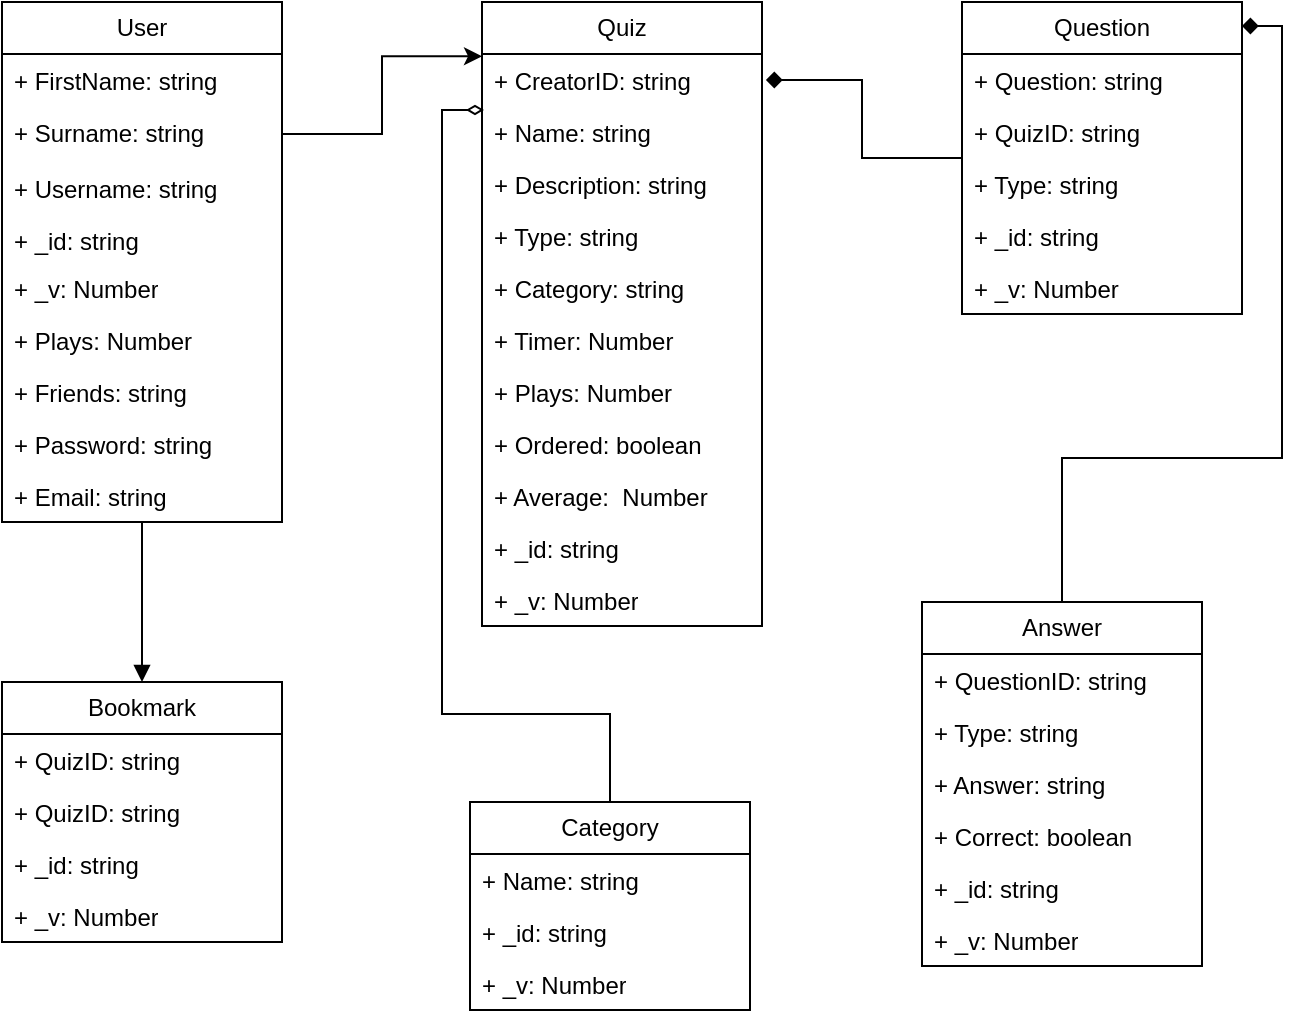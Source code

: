 <mxfile version="21.1.9" type="github">
  <diagram id="C5RBs43oDa-KdzZeNtuy" name="Page-1">
    <mxGraphModel dx="1912" dy="1008" grid="1" gridSize="10" guides="1" tooltips="1" connect="1" arrows="1" fold="1" page="1" pageScale="1" pageWidth="827" pageHeight="1169" math="0" shadow="0">
      <root>
        <mxCell id="WIyWlLk6GJQsqaUBKTNV-0" />
        <mxCell id="WIyWlLk6GJQsqaUBKTNV-1" parent="WIyWlLk6GJQsqaUBKTNV-0" />
        <mxCell id="UnV5D2qOBzyPlxezONcd-26" style="edgeStyle=orthogonalEdgeStyle;rounded=0;orthogonalLoop=1;jettySize=auto;html=1;entryX=0.5;entryY=0;entryDx=0;entryDy=0;endArrow=block;endFill=1;" parent="WIyWlLk6GJQsqaUBKTNV-1" source="UnV5D2qOBzyPlxezONcd-1" target="UnV5D2qOBzyPlxezONcd-21" edge="1">
          <mxGeometry relative="1" as="geometry" />
        </mxCell>
        <mxCell id="UnV5D2qOBzyPlxezONcd-1" value="User" style="swimlane;fontStyle=0;childLayout=stackLayout;horizontal=1;startSize=26;fillColor=none;horizontalStack=0;resizeParent=1;resizeParentMax=0;resizeLast=0;collapsible=1;marginBottom=0;whiteSpace=wrap;html=1;" parent="WIyWlLk6GJQsqaUBKTNV-1" vertex="1">
          <mxGeometry x="40" y="40" width="140" height="260" as="geometry" />
        </mxCell>
        <mxCell id="UnV5D2qOBzyPlxezONcd-2" value="+ FirstName: string" style="text;strokeColor=none;fillColor=none;align=left;verticalAlign=top;spacingLeft=4;spacingRight=4;overflow=hidden;rotatable=0;points=[[0,0.5],[1,0.5]];portConstraint=eastwest;whiteSpace=wrap;html=1;" parent="UnV5D2qOBzyPlxezONcd-1" vertex="1">
          <mxGeometry y="26" width="140" height="26" as="geometry" />
        </mxCell>
        <mxCell id="UnV5D2qOBzyPlxezONcd-3" value="+ Surname: string" style="text;strokeColor=none;fillColor=none;align=left;verticalAlign=top;spacingLeft=4;spacingRight=4;overflow=hidden;rotatable=0;points=[[0,0.5],[1,0.5]];portConstraint=eastwest;whiteSpace=wrap;html=1;" parent="UnV5D2qOBzyPlxezONcd-1" vertex="1">
          <mxGeometry y="52" width="140" height="28" as="geometry" />
        </mxCell>
        <mxCell id="UnV5D2qOBzyPlxezONcd-4" value="+ Username: string" style="text;strokeColor=none;fillColor=none;align=left;verticalAlign=top;spacingLeft=4;spacingRight=4;overflow=hidden;rotatable=0;points=[[0,0.5],[1,0.5]];portConstraint=eastwest;whiteSpace=wrap;html=1;" parent="UnV5D2qOBzyPlxezONcd-1" vertex="1">
          <mxGeometry y="80" width="140" height="26" as="geometry" />
        </mxCell>
        <mxCell id="B1uqR5PTXc7L2s0sdmUN-2" value="+ _id: string" style="text;strokeColor=none;fillColor=none;align=left;verticalAlign=top;spacingLeft=4;spacingRight=4;overflow=hidden;rotatable=0;points=[[0,0.5],[1,0.5]];portConstraint=eastwest;whiteSpace=wrap;html=1;" vertex="1" parent="UnV5D2qOBzyPlxezONcd-1">
          <mxGeometry y="106" width="140" height="24" as="geometry" />
        </mxCell>
        <mxCell id="B1uqR5PTXc7L2s0sdmUN-1" value="+ _v: Number" style="text;strokeColor=none;fillColor=none;align=left;verticalAlign=top;spacingLeft=4;spacingRight=4;overflow=hidden;rotatable=0;points=[[0,0.5],[1,0.5]];portConstraint=eastwest;whiteSpace=wrap;html=1;" vertex="1" parent="UnV5D2qOBzyPlxezONcd-1">
          <mxGeometry y="130" width="140" height="26" as="geometry" />
        </mxCell>
        <mxCell id="B1uqR5PTXc7L2s0sdmUN-3" value="+ Plays: Number" style="text;strokeColor=none;fillColor=none;align=left;verticalAlign=top;spacingLeft=4;spacingRight=4;overflow=hidden;rotatable=0;points=[[0,0.5],[1,0.5]];portConstraint=eastwest;whiteSpace=wrap;html=1;" vertex="1" parent="UnV5D2qOBzyPlxezONcd-1">
          <mxGeometry y="156" width="140" height="26" as="geometry" />
        </mxCell>
        <mxCell id="B1uqR5PTXc7L2s0sdmUN-4" value="+ Friends: string" style="text;strokeColor=none;fillColor=none;align=left;verticalAlign=top;spacingLeft=4;spacingRight=4;overflow=hidden;rotatable=0;points=[[0,0.5],[1,0.5]];portConstraint=eastwest;whiteSpace=wrap;html=1;" vertex="1" parent="UnV5D2qOBzyPlxezONcd-1">
          <mxGeometry y="182" width="140" height="26" as="geometry" />
        </mxCell>
        <mxCell id="B1uqR5PTXc7L2s0sdmUN-5" value="+ Password: string" style="text;strokeColor=none;fillColor=none;align=left;verticalAlign=top;spacingLeft=4;spacingRight=4;overflow=hidden;rotatable=0;points=[[0,0.5],[1,0.5]];portConstraint=eastwest;whiteSpace=wrap;html=1;" vertex="1" parent="UnV5D2qOBzyPlxezONcd-1">
          <mxGeometry y="208" width="140" height="26" as="geometry" />
        </mxCell>
        <mxCell id="B1uqR5PTXc7L2s0sdmUN-6" value="+ Email: string" style="text;strokeColor=none;fillColor=none;align=left;verticalAlign=top;spacingLeft=4;spacingRight=4;overflow=hidden;rotatable=0;points=[[0,0.5],[1,0.5]];portConstraint=eastwest;whiteSpace=wrap;html=1;" vertex="1" parent="UnV5D2qOBzyPlxezONcd-1">
          <mxGeometry y="234" width="140" height="26" as="geometry" />
        </mxCell>
        <mxCell id="UnV5D2qOBzyPlxezONcd-5" value="Quiz" style="swimlane;fontStyle=0;childLayout=stackLayout;horizontal=1;startSize=26;fillColor=none;horizontalStack=0;resizeParent=1;resizeParentMax=0;resizeLast=0;collapsible=1;marginBottom=0;whiteSpace=wrap;html=1;" parent="WIyWlLk6GJQsqaUBKTNV-1" vertex="1">
          <mxGeometry x="280" y="40" width="140" height="312" as="geometry" />
        </mxCell>
        <mxCell id="UnV5D2qOBzyPlxezONcd-6" value="+ CreatorID: string" style="text;strokeColor=none;fillColor=none;align=left;verticalAlign=top;spacingLeft=4;spacingRight=4;overflow=hidden;rotatable=0;points=[[0,0.5],[1,0.5]];portConstraint=eastwest;whiteSpace=wrap;html=1;" parent="UnV5D2qOBzyPlxezONcd-5" vertex="1">
          <mxGeometry y="26" width="140" height="26" as="geometry" />
        </mxCell>
        <mxCell id="UnV5D2qOBzyPlxezONcd-7" value="+ Name: string" style="text;strokeColor=none;fillColor=none;align=left;verticalAlign=top;spacingLeft=4;spacingRight=4;overflow=hidden;rotatable=0;points=[[0,0.5],[1,0.5]];portConstraint=eastwest;whiteSpace=wrap;html=1;" parent="UnV5D2qOBzyPlxezONcd-5" vertex="1">
          <mxGeometry y="52" width="140" height="26" as="geometry" />
        </mxCell>
        <mxCell id="UnV5D2qOBzyPlxezONcd-8" value="+ Description: string" style="text;strokeColor=none;fillColor=none;align=left;verticalAlign=top;spacingLeft=4;spacingRight=4;overflow=hidden;rotatable=0;points=[[0,0.5],[1,0.5]];portConstraint=eastwest;whiteSpace=wrap;html=1;" parent="UnV5D2qOBzyPlxezONcd-5" vertex="1">
          <mxGeometry y="78" width="140" height="26" as="geometry" />
        </mxCell>
        <mxCell id="B1uqR5PTXc7L2s0sdmUN-7" value="+ Type: string" style="text;strokeColor=none;fillColor=none;align=left;verticalAlign=top;spacingLeft=4;spacingRight=4;overflow=hidden;rotatable=0;points=[[0,0.5],[1,0.5]];portConstraint=eastwest;whiteSpace=wrap;html=1;" vertex="1" parent="UnV5D2qOBzyPlxezONcd-5">
          <mxGeometry y="104" width="140" height="26" as="geometry" />
        </mxCell>
        <mxCell id="B1uqR5PTXc7L2s0sdmUN-9" value="+ Category: string" style="text;strokeColor=none;fillColor=none;align=left;verticalAlign=top;spacingLeft=4;spacingRight=4;overflow=hidden;rotatable=0;points=[[0,0.5],[1,0.5]];portConstraint=eastwest;whiteSpace=wrap;html=1;" vertex="1" parent="UnV5D2qOBzyPlxezONcd-5">
          <mxGeometry y="130" width="140" height="26" as="geometry" />
        </mxCell>
        <mxCell id="B1uqR5PTXc7L2s0sdmUN-8" value="+ Timer: Number" style="text;strokeColor=none;fillColor=none;align=left;verticalAlign=top;spacingLeft=4;spacingRight=4;overflow=hidden;rotatable=0;points=[[0,0.5],[1,0.5]];portConstraint=eastwest;whiteSpace=wrap;html=1;" vertex="1" parent="UnV5D2qOBzyPlxezONcd-5">
          <mxGeometry y="156" width="140" height="26" as="geometry" />
        </mxCell>
        <mxCell id="B1uqR5PTXc7L2s0sdmUN-10" value="+ Plays: Number" style="text;strokeColor=none;fillColor=none;align=left;verticalAlign=top;spacingLeft=4;spacingRight=4;overflow=hidden;rotatable=0;points=[[0,0.5],[1,0.5]];portConstraint=eastwest;whiteSpace=wrap;html=1;" vertex="1" parent="UnV5D2qOBzyPlxezONcd-5">
          <mxGeometry y="182" width="140" height="26" as="geometry" />
        </mxCell>
        <mxCell id="B1uqR5PTXc7L2s0sdmUN-11" value="+ Ordered: boolean" style="text;strokeColor=none;fillColor=none;align=left;verticalAlign=top;spacingLeft=4;spacingRight=4;overflow=hidden;rotatable=0;points=[[0,0.5],[1,0.5]];portConstraint=eastwest;whiteSpace=wrap;html=1;" vertex="1" parent="UnV5D2qOBzyPlxezONcd-5">
          <mxGeometry y="208" width="140" height="26" as="geometry" />
        </mxCell>
        <mxCell id="B1uqR5PTXc7L2s0sdmUN-12" value="+ Average:&amp;nbsp; Number" style="text;strokeColor=none;fillColor=none;align=left;verticalAlign=top;spacingLeft=4;spacingRight=4;overflow=hidden;rotatable=0;points=[[0,0.5],[1,0.5]];portConstraint=eastwest;whiteSpace=wrap;html=1;" vertex="1" parent="UnV5D2qOBzyPlxezONcd-5">
          <mxGeometry y="234" width="140" height="26" as="geometry" />
        </mxCell>
        <mxCell id="B1uqR5PTXc7L2s0sdmUN-13" value="+ _id: string" style="text;strokeColor=none;fillColor=none;align=left;verticalAlign=top;spacingLeft=4;spacingRight=4;overflow=hidden;rotatable=0;points=[[0,0.5],[1,0.5]];portConstraint=eastwest;whiteSpace=wrap;html=1;" vertex="1" parent="UnV5D2qOBzyPlxezONcd-5">
          <mxGeometry y="260" width="140" height="26" as="geometry" />
        </mxCell>
        <mxCell id="B1uqR5PTXc7L2s0sdmUN-14" value="+ _v: Number" style="text;strokeColor=none;fillColor=none;align=left;verticalAlign=top;spacingLeft=4;spacingRight=4;overflow=hidden;rotatable=0;points=[[0,0.5],[1,0.5]];portConstraint=eastwest;whiteSpace=wrap;html=1;" vertex="1" parent="UnV5D2qOBzyPlxezONcd-5">
          <mxGeometry y="286" width="140" height="26" as="geometry" />
        </mxCell>
        <mxCell id="UnV5D2qOBzyPlxezONcd-30" style="edgeStyle=orthogonalEdgeStyle;rounded=0;orthogonalLoop=1;jettySize=auto;html=1;entryX=1.014;entryY=0.125;entryDx=0;entryDy=0;entryPerimeter=0;endArrow=diamond;endFill=1;" parent="WIyWlLk6GJQsqaUBKTNV-1" source="UnV5D2qOBzyPlxezONcd-9" target="UnV5D2qOBzyPlxezONcd-5" edge="1">
          <mxGeometry relative="1" as="geometry" />
        </mxCell>
        <mxCell id="UnV5D2qOBzyPlxezONcd-9" value="Question" style="swimlane;fontStyle=0;childLayout=stackLayout;horizontal=1;startSize=26;fillColor=none;horizontalStack=0;resizeParent=1;resizeParentMax=0;resizeLast=0;collapsible=1;marginBottom=0;whiteSpace=wrap;html=1;" parent="WIyWlLk6GJQsqaUBKTNV-1" vertex="1">
          <mxGeometry x="520" y="40" width="140" height="156" as="geometry" />
        </mxCell>
        <mxCell id="UnV5D2qOBzyPlxezONcd-10" value="+ Question: string" style="text;strokeColor=none;fillColor=none;align=left;verticalAlign=top;spacingLeft=4;spacingRight=4;overflow=hidden;rotatable=0;points=[[0,0.5],[1,0.5]];portConstraint=eastwest;whiteSpace=wrap;html=1;" parent="UnV5D2qOBzyPlxezONcd-9" vertex="1">
          <mxGeometry y="26" width="140" height="26" as="geometry" />
        </mxCell>
        <mxCell id="UnV5D2qOBzyPlxezONcd-11" value="+ QuizID: string" style="text;strokeColor=none;fillColor=none;align=left;verticalAlign=top;spacingLeft=4;spacingRight=4;overflow=hidden;rotatable=0;points=[[0,0.5],[1,0.5]];portConstraint=eastwest;whiteSpace=wrap;html=1;" parent="UnV5D2qOBzyPlxezONcd-9" vertex="1">
          <mxGeometry y="52" width="140" height="26" as="geometry" />
        </mxCell>
        <mxCell id="UnV5D2qOBzyPlxezONcd-12" value="+ Type: string" style="text;strokeColor=none;fillColor=none;align=left;verticalAlign=top;spacingLeft=4;spacingRight=4;overflow=hidden;rotatable=0;points=[[0,0.5],[1,0.5]];portConstraint=eastwest;whiteSpace=wrap;html=1;" parent="UnV5D2qOBzyPlxezONcd-9" vertex="1">
          <mxGeometry y="78" width="140" height="26" as="geometry" />
        </mxCell>
        <mxCell id="B1uqR5PTXc7L2s0sdmUN-15" value="+ _id: string" style="text;strokeColor=none;fillColor=none;align=left;verticalAlign=top;spacingLeft=4;spacingRight=4;overflow=hidden;rotatable=0;points=[[0,0.5],[1,0.5]];portConstraint=eastwest;whiteSpace=wrap;html=1;" vertex="1" parent="UnV5D2qOBzyPlxezONcd-9">
          <mxGeometry y="104" width="140" height="26" as="geometry" />
        </mxCell>
        <mxCell id="B1uqR5PTXc7L2s0sdmUN-16" value="+ _v: Number&amp;nbsp;" style="text;strokeColor=none;fillColor=none;align=left;verticalAlign=top;spacingLeft=4;spacingRight=4;overflow=hidden;rotatable=0;points=[[0,0.5],[1,0.5]];portConstraint=eastwest;whiteSpace=wrap;html=1;" vertex="1" parent="UnV5D2qOBzyPlxezONcd-9">
          <mxGeometry y="130" width="140" height="26" as="geometry" />
        </mxCell>
        <mxCell id="UnV5D2qOBzyPlxezONcd-29" style="edgeStyle=orthogonalEdgeStyle;rounded=0;orthogonalLoop=1;jettySize=auto;html=1;entryX=1;entryY=0.077;entryDx=0;entryDy=0;entryPerimeter=0;endArrow=diamond;endFill=1;" parent="WIyWlLk6GJQsqaUBKTNV-1" source="UnV5D2qOBzyPlxezONcd-13" target="UnV5D2qOBzyPlxezONcd-9" edge="1">
          <mxGeometry relative="1" as="geometry">
            <mxPoint x="780" y="50" as="targetPoint" />
          </mxGeometry>
        </mxCell>
        <mxCell id="UnV5D2qOBzyPlxezONcd-13" value="Answer" style="swimlane;fontStyle=0;childLayout=stackLayout;horizontal=1;startSize=26;fillColor=none;horizontalStack=0;resizeParent=1;resizeParentMax=0;resizeLast=0;collapsible=1;marginBottom=0;whiteSpace=wrap;html=1;" parent="WIyWlLk6GJQsqaUBKTNV-1" vertex="1">
          <mxGeometry x="500" y="340" width="140" height="182" as="geometry" />
        </mxCell>
        <mxCell id="UnV5D2qOBzyPlxezONcd-14" value="+ QuestionID: string" style="text;strokeColor=none;fillColor=none;align=left;verticalAlign=top;spacingLeft=4;spacingRight=4;overflow=hidden;rotatable=0;points=[[0,0.5],[1,0.5]];portConstraint=eastwest;whiteSpace=wrap;html=1;" parent="UnV5D2qOBzyPlxezONcd-13" vertex="1">
          <mxGeometry y="26" width="140" height="26" as="geometry" />
        </mxCell>
        <mxCell id="UnV5D2qOBzyPlxezONcd-15" value="+ Type: string" style="text;strokeColor=none;fillColor=none;align=left;verticalAlign=top;spacingLeft=4;spacingRight=4;overflow=hidden;rotatable=0;points=[[0,0.5],[1,0.5]];portConstraint=eastwest;whiteSpace=wrap;html=1;" parent="UnV5D2qOBzyPlxezONcd-13" vertex="1">
          <mxGeometry y="52" width="140" height="26" as="geometry" />
        </mxCell>
        <mxCell id="UnV5D2qOBzyPlxezONcd-16" value="+ Answer: string" style="text;strokeColor=none;fillColor=none;align=left;verticalAlign=top;spacingLeft=4;spacingRight=4;overflow=hidden;rotatable=0;points=[[0,0.5],[1,0.5]];portConstraint=eastwest;whiteSpace=wrap;html=1;" parent="UnV5D2qOBzyPlxezONcd-13" vertex="1">
          <mxGeometry y="78" width="140" height="26" as="geometry" />
        </mxCell>
        <mxCell id="UnV5D2qOBzyPlxezONcd-34" value="+ Correct: boolean" style="text;strokeColor=none;fillColor=none;align=left;verticalAlign=top;spacingLeft=4;spacingRight=4;overflow=hidden;rotatable=0;points=[[0,0.5],[1,0.5]];portConstraint=eastwest;whiteSpace=wrap;html=1;" vertex="1" parent="UnV5D2qOBzyPlxezONcd-13">
          <mxGeometry y="104" width="140" height="26" as="geometry" />
        </mxCell>
        <mxCell id="UnV5D2qOBzyPlxezONcd-35" value="+ _id: string" style="text;strokeColor=none;fillColor=none;align=left;verticalAlign=top;spacingLeft=4;spacingRight=4;overflow=hidden;rotatable=0;points=[[0,0.5],[1,0.5]];portConstraint=eastwest;whiteSpace=wrap;html=1;" vertex="1" parent="UnV5D2qOBzyPlxezONcd-13">
          <mxGeometry y="130" width="140" height="26" as="geometry" />
        </mxCell>
        <mxCell id="UnV5D2qOBzyPlxezONcd-36" value="+ _v: Number" style="text;strokeColor=none;fillColor=none;align=left;verticalAlign=top;spacingLeft=4;spacingRight=4;overflow=hidden;rotatable=0;points=[[0,0.5],[1,0.5]];portConstraint=eastwest;whiteSpace=wrap;html=1;" vertex="1" parent="UnV5D2qOBzyPlxezONcd-13">
          <mxGeometry y="156" width="140" height="26" as="geometry" />
        </mxCell>
        <mxCell id="UnV5D2qOBzyPlxezONcd-28" style="edgeStyle=orthogonalEdgeStyle;rounded=0;orthogonalLoop=1;jettySize=auto;html=1;entryX=0.007;entryY=0.173;entryDx=0;entryDy=0;entryPerimeter=0;endArrow=diamondThin;endFill=0;" parent="WIyWlLk6GJQsqaUBKTNV-1" source="UnV5D2qOBzyPlxezONcd-17" target="UnV5D2qOBzyPlxezONcd-5" edge="1">
          <mxGeometry relative="1" as="geometry" />
        </mxCell>
        <mxCell id="UnV5D2qOBzyPlxezONcd-17" value="Category" style="swimlane;fontStyle=0;childLayout=stackLayout;horizontal=1;startSize=26;fillColor=none;horizontalStack=0;resizeParent=1;resizeParentMax=0;resizeLast=0;collapsible=1;marginBottom=0;whiteSpace=wrap;html=1;" parent="WIyWlLk6GJQsqaUBKTNV-1" vertex="1">
          <mxGeometry x="274" y="440" width="140" height="104" as="geometry" />
        </mxCell>
        <mxCell id="UnV5D2qOBzyPlxezONcd-18" value="+ Name: string" style="text;strokeColor=none;fillColor=none;align=left;verticalAlign=top;spacingLeft=4;spacingRight=4;overflow=hidden;rotatable=0;points=[[0,0.5],[1,0.5]];portConstraint=eastwest;whiteSpace=wrap;html=1;" parent="UnV5D2qOBzyPlxezONcd-17" vertex="1">
          <mxGeometry y="26" width="140" height="26" as="geometry" />
        </mxCell>
        <mxCell id="UnV5D2qOBzyPlxezONcd-19" value="+ _id: string" style="text;strokeColor=none;fillColor=none;align=left;verticalAlign=top;spacingLeft=4;spacingRight=4;overflow=hidden;rotatable=0;points=[[0,0.5],[1,0.5]];portConstraint=eastwest;whiteSpace=wrap;html=1;" parent="UnV5D2qOBzyPlxezONcd-17" vertex="1">
          <mxGeometry y="52" width="140" height="26" as="geometry" />
        </mxCell>
        <mxCell id="UnV5D2qOBzyPlxezONcd-20" value="+ _v: Number" style="text;strokeColor=none;fillColor=none;align=left;verticalAlign=top;spacingLeft=4;spacingRight=4;overflow=hidden;rotatable=0;points=[[0,0.5],[1,0.5]];portConstraint=eastwest;whiteSpace=wrap;html=1;" parent="UnV5D2qOBzyPlxezONcd-17" vertex="1">
          <mxGeometry y="78" width="140" height="26" as="geometry" />
        </mxCell>
        <mxCell id="UnV5D2qOBzyPlxezONcd-21" value="Bookmark" style="swimlane;fontStyle=0;childLayout=stackLayout;horizontal=1;startSize=26;fillColor=none;horizontalStack=0;resizeParent=1;resizeParentMax=0;resizeLast=0;collapsible=1;marginBottom=0;whiteSpace=wrap;html=1;" parent="WIyWlLk6GJQsqaUBKTNV-1" vertex="1">
          <mxGeometry x="40" y="380" width="140" height="130" as="geometry" />
        </mxCell>
        <mxCell id="UnV5D2qOBzyPlxezONcd-22" value="+ QuizID: string" style="text;strokeColor=none;fillColor=none;align=left;verticalAlign=top;spacingLeft=4;spacingRight=4;overflow=hidden;rotatable=0;points=[[0,0.5],[1,0.5]];portConstraint=eastwest;whiteSpace=wrap;html=1;" parent="UnV5D2qOBzyPlxezONcd-21" vertex="1">
          <mxGeometry y="26" width="140" height="26" as="geometry" />
        </mxCell>
        <mxCell id="UnV5D2qOBzyPlxezONcd-23" value="+ QuizID: string" style="text;strokeColor=none;fillColor=none;align=left;verticalAlign=top;spacingLeft=4;spacingRight=4;overflow=hidden;rotatable=0;points=[[0,0.5],[1,0.5]];portConstraint=eastwest;whiteSpace=wrap;html=1;" parent="UnV5D2qOBzyPlxezONcd-21" vertex="1">
          <mxGeometry y="52" width="140" height="26" as="geometry" />
        </mxCell>
        <mxCell id="UnV5D2qOBzyPlxezONcd-24" value="+ _id: string" style="text;strokeColor=none;fillColor=none;align=left;verticalAlign=top;spacingLeft=4;spacingRight=4;overflow=hidden;rotatable=0;points=[[0,0.5],[1,0.5]];portConstraint=eastwest;whiteSpace=wrap;html=1;" parent="UnV5D2qOBzyPlxezONcd-21" vertex="1">
          <mxGeometry y="78" width="140" height="26" as="geometry" />
        </mxCell>
        <mxCell id="UnV5D2qOBzyPlxezONcd-31" value="+ _v: Number" style="text;strokeColor=none;fillColor=none;align=left;verticalAlign=top;spacingLeft=4;spacingRight=4;overflow=hidden;rotatable=0;points=[[0,0.5],[1,0.5]];portConstraint=eastwest;whiteSpace=wrap;html=1;" vertex="1" parent="UnV5D2qOBzyPlxezONcd-21">
          <mxGeometry y="104" width="140" height="26" as="geometry" />
        </mxCell>
        <mxCell id="UnV5D2qOBzyPlxezONcd-27" style="edgeStyle=orthogonalEdgeStyle;rounded=0;orthogonalLoop=1;jettySize=auto;html=1;exitX=1;exitY=0.5;exitDx=0;exitDy=0;entryX=0;entryY=0.087;entryDx=0;entryDy=0;entryPerimeter=0;" parent="WIyWlLk6GJQsqaUBKTNV-1" source="UnV5D2qOBzyPlxezONcd-3" target="UnV5D2qOBzyPlxezONcd-5" edge="1">
          <mxGeometry relative="1" as="geometry">
            <mxPoint x="270" y="56" as="targetPoint" />
          </mxGeometry>
        </mxCell>
      </root>
    </mxGraphModel>
  </diagram>
</mxfile>
